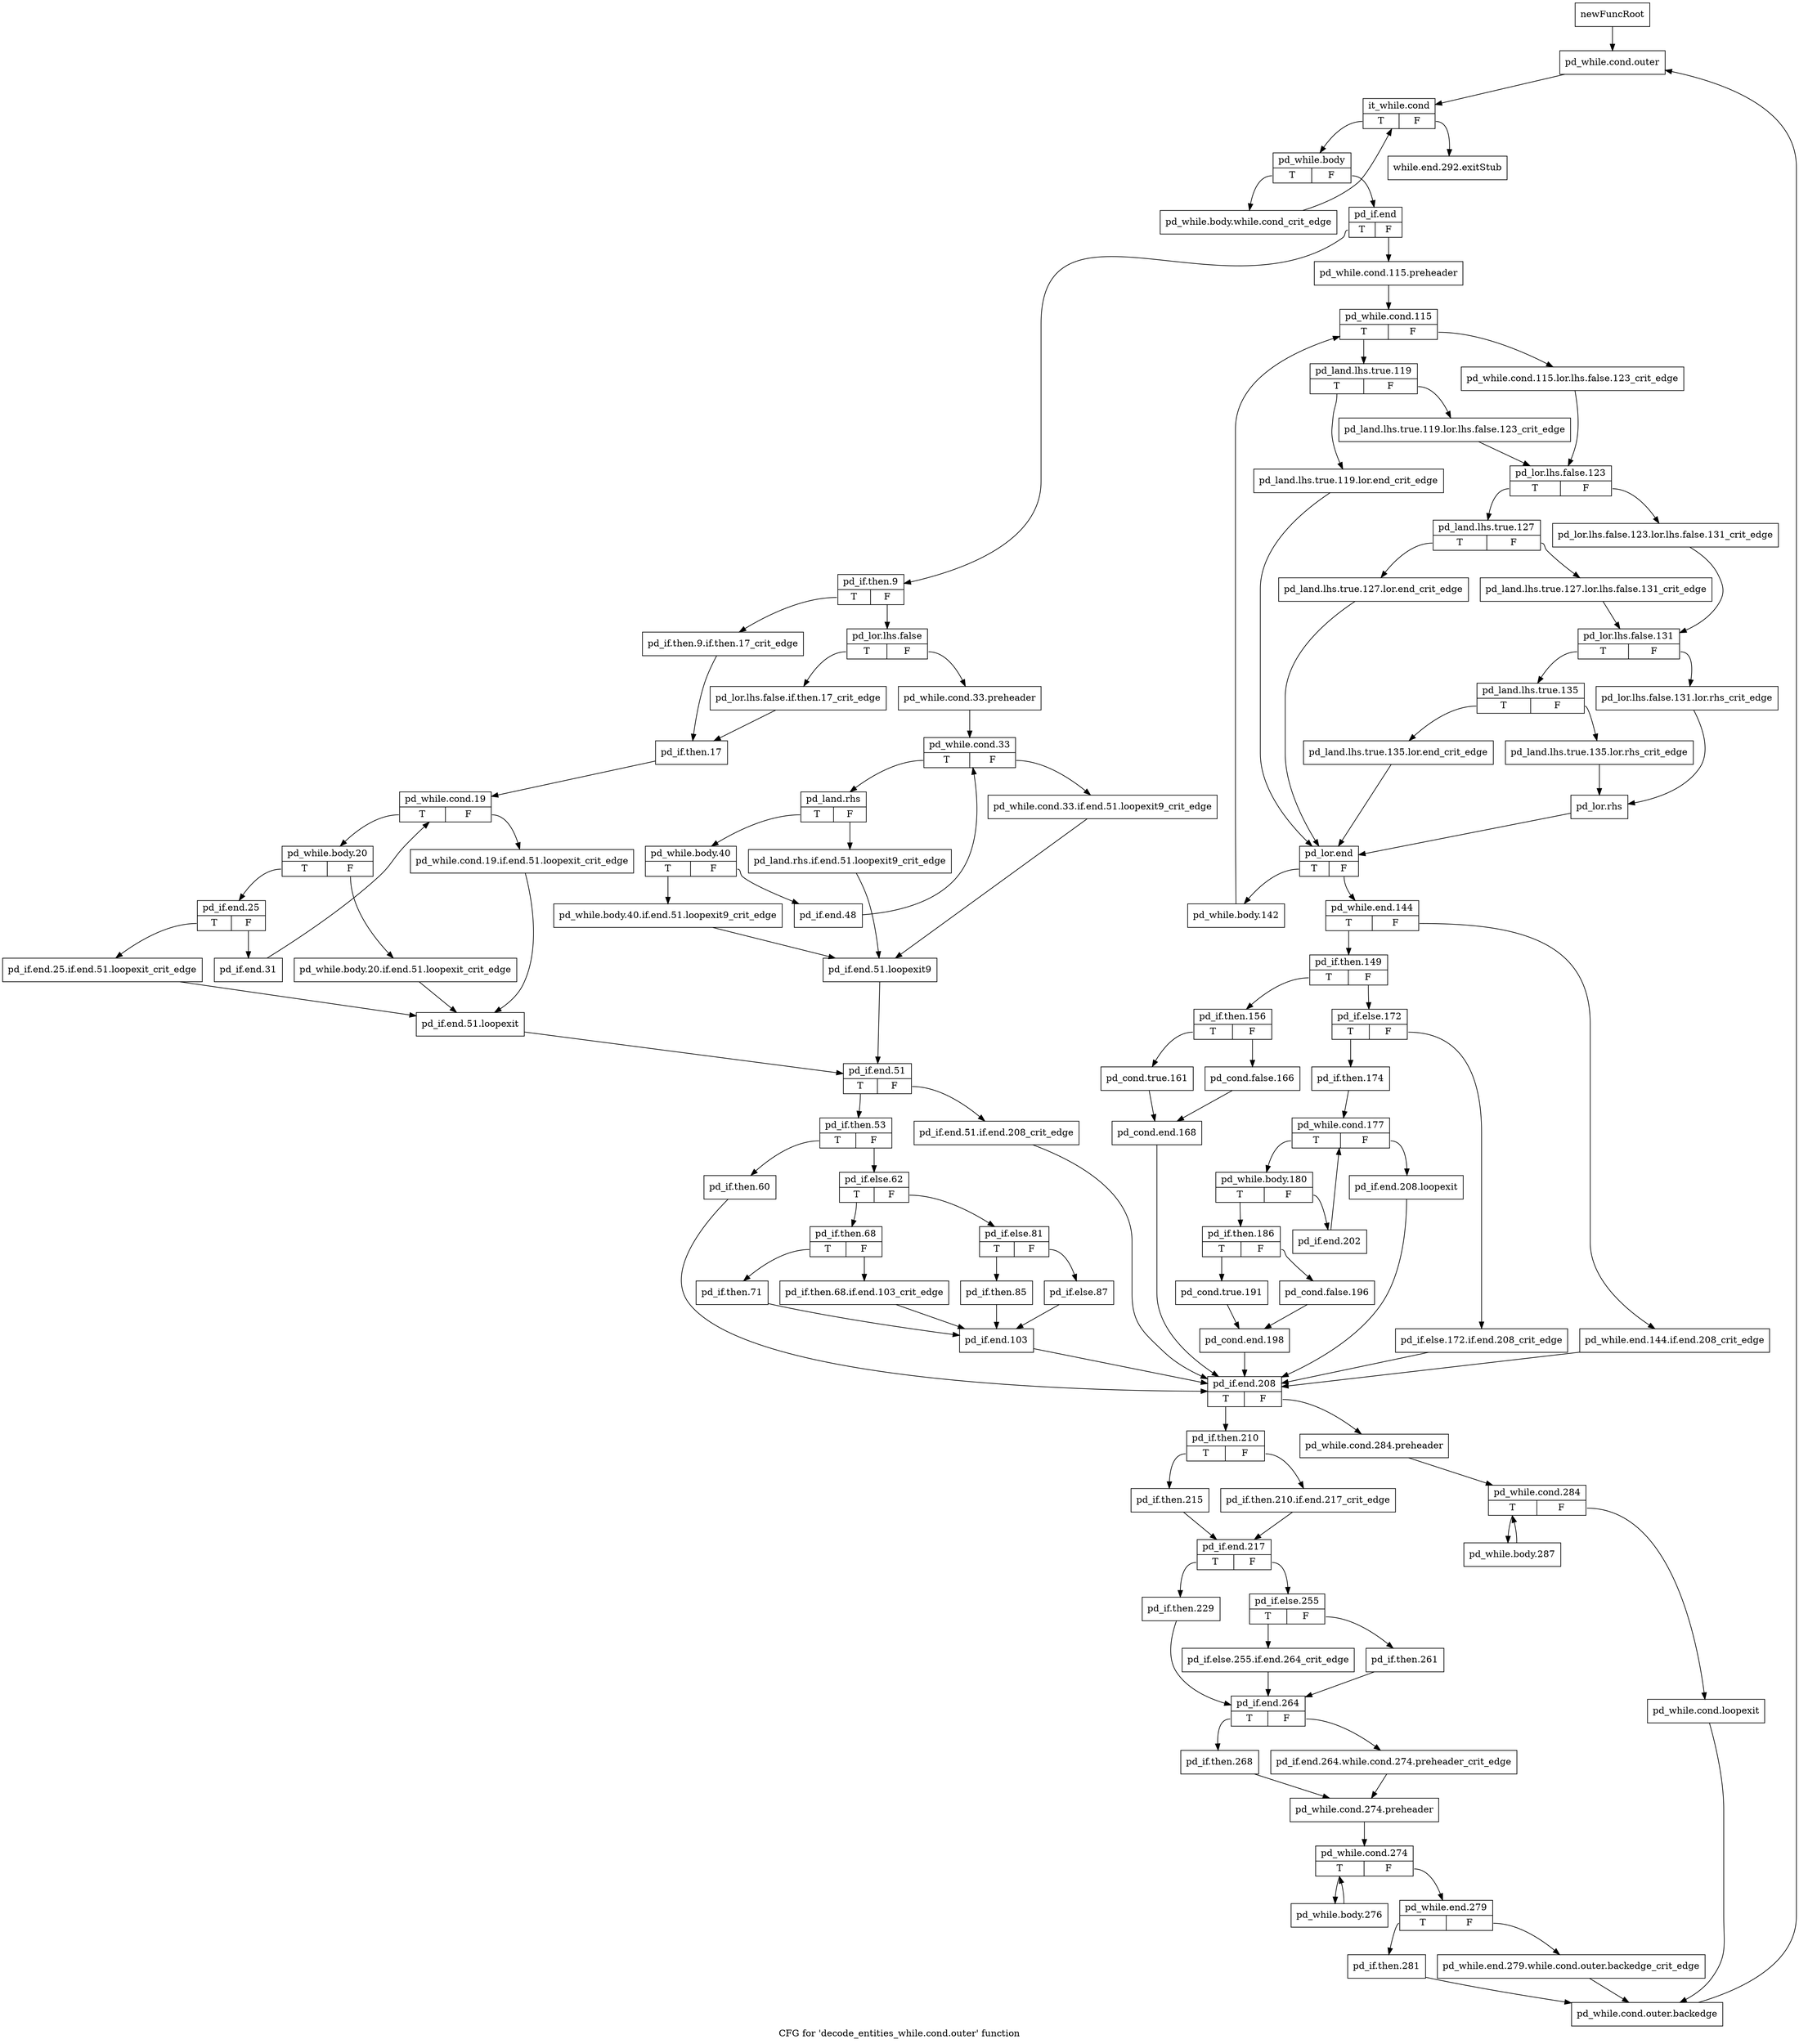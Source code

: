 digraph "CFG for 'decode_entities_while.cond.outer' function" {
	label="CFG for 'decode_entities_while.cond.outer' function";

	Node0x5946d80 [shape=record,label="{newFuncRoot}"];
	Node0x5946d80 -> Node0x5946e20;
	Node0x5946dd0 [shape=record,label="{while.end.292.exitStub}"];
	Node0x5946e20 [shape=record,label="{pd_while.cond.outer}"];
	Node0x5946e20 -> Node0x5946e70;
	Node0x5946e70 [shape=record,label="{it_while.cond|{<s0>T|<s1>F}}"];
	Node0x5946e70:s0 -> Node0x5946ec0;
	Node0x5946e70:s1 -> Node0x5946dd0;
	Node0x5946ec0 [shape=record,label="{pd_while.body|{<s0>T|<s1>F}}"];
	Node0x5946ec0:s0 -> Node0x5948cc0;
	Node0x5946ec0:s1 -> Node0x5946f10;
	Node0x5946f10 [shape=record,label="{pd_if.end|{<s0>T|<s1>F}}"];
	Node0x5946f10:s0 -> Node0x5947af0;
	Node0x5946f10:s1 -> Node0x5946f60;
	Node0x5946f60 [shape=record,label="{pd_while.cond.115.preheader}"];
	Node0x5946f60 -> Node0x5946fb0;
	Node0x5946fb0 [shape=record,label="{pd_while.cond.115|{<s0>T|<s1>F}}"];
	Node0x5946fb0:s0 -> Node0x5947050;
	Node0x5946fb0:s1 -> Node0x5947000;
	Node0x5947000 [shape=record,label="{pd_while.cond.115.lor.lhs.false.123_crit_edge}"];
	Node0x5947000 -> Node0x59470f0;
	Node0x5947050 [shape=record,label="{pd_land.lhs.true.119|{<s0>T|<s1>F}}"];
	Node0x5947050:s0 -> Node0x5947460;
	Node0x5947050:s1 -> Node0x59470a0;
	Node0x59470a0 [shape=record,label="{pd_land.lhs.true.119.lor.lhs.false.123_crit_edge}"];
	Node0x59470a0 -> Node0x59470f0;
	Node0x59470f0 [shape=record,label="{pd_lor.lhs.false.123|{<s0>T|<s1>F}}"];
	Node0x59470f0:s0 -> Node0x5947190;
	Node0x59470f0:s1 -> Node0x5947140;
	Node0x5947140 [shape=record,label="{pd_lor.lhs.false.123.lor.lhs.false.131_crit_edge}"];
	Node0x5947140 -> Node0x5947230;
	Node0x5947190 [shape=record,label="{pd_land.lhs.true.127|{<s0>T|<s1>F}}"];
	Node0x5947190:s0 -> Node0x5947410;
	Node0x5947190:s1 -> Node0x59471e0;
	Node0x59471e0 [shape=record,label="{pd_land.lhs.true.127.lor.lhs.false.131_crit_edge}"];
	Node0x59471e0 -> Node0x5947230;
	Node0x5947230 [shape=record,label="{pd_lor.lhs.false.131|{<s0>T|<s1>F}}"];
	Node0x5947230:s0 -> Node0x59472d0;
	Node0x5947230:s1 -> Node0x5947280;
	Node0x5947280 [shape=record,label="{pd_lor.lhs.false.131.lor.rhs_crit_edge}"];
	Node0x5947280 -> Node0x5947370;
	Node0x59472d0 [shape=record,label="{pd_land.lhs.true.135|{<s0>T|<s1>F}}"];
	Node0x59472d0:s0 -> Node0x59473c0;
	Node0x59472d0:s1 -> Node0x5947320;
	Node0x5947320 [shape=record,label="{pd_land.lhs.true.135.lor.rhs_crit_edge}"];
	Node0x5947320 -> Node0x5947370;
	Node0x5947370 [shape=record,label="{pd_lor.rhs}"];
	Node0x5947370 -> Node0x59474b0;
	Node0x59473c0 [shape=record,label="{pd_land.lhs.true.135.lor.end_crit_edge}"];
	Node0x59473c0 -> Node0x59474b0;
	Node0x5947410 [shape=record,label="{pd_land.lhs.true.127.lor.end_crit_edge}"];
	Node0x5947410 -> Node0x59474b0;
	Node0x5947460 [shape=record,label="{pd_land.lhs.true.119.lor.end_crit_edge}"];
	Node0x5947460 -> Node0x59474b0;
	Node0x59474b0 [shape=record,label="{pd_lor.end|{<s0>T|<s1>F}}"];
	Node0x59474b0:s0 -> Node0x5947aa0;
	Node0x59474b0:s1 -> Node0x5947500;
	Node0x5947500 [shape=record,label="{pd_while.end.144|{<s0>T|<s1>F}}"];
	Node0x5947500:s0 -> Node0x59475a0;
	Node0x5947500:s1 -> Node0x5947550;
	Node0x5947550 [shape=record,label="{pd_while.end.144.if.end.208_crit_edge}"];
	Node0x5947550 -> Node0x5948590;
	Node0x59475a0 [shape=record,label="{pd_if.then.149|{<s0>T|<s1>F}}"];
	Node0x59475a0:s0 -> Node0x5947960;
	Node0x59475a0:s1 -> Node0x59475f0;
	Node0x59475f0 [shape=record,label="{pd_if.else.172|{<s0>T|<s1>F}}"];
	Node0x59475f0:s0 -> Node0x5947690;
	Node0x59475f0:s1 -> Node0x5947640;
	Node0x5947640 [shape=record,label="{pd_if.else.172.if.end.208_crit_edge}"];
	Node0x5947640 -> Node0x5948590;
	Node0x5947690 [shape=record,label="{pd_if.then.174}"];
	Node0x5947690 -> Node0x59476e0;
	Node0x59476e0 [shape=record,label="{pd_while.cond.177|{<s0>T|<s1>F}}"];
	Node0x59476e0:s0 -> Node0x5947780;
	Node0x59476e0:s1 -> Node0x5947730;
	Node0x5947730 [shape=record,label="{pd_if.end.208.loopexit}"];
	Node0x5947730 -> Node0x5948590;
	Node0x5947780 [shape=record,label="{pd_while.body.180|{<s0>T|<s1>F}}"];
	Node0x5947780:s0 -> Node0x5947820;
	Node0x5947780:s1 -> Node0x59477d0;
	Node0x59477d0 [shape=record,label="{pd_if.end.202}"];
	Node0x59477d0 -> Node0x59476e0;
	Node0x5947820 [shape=record,label="{pd_if.then.186|{<s0>T|<s1>F}}"];
	Node0x5947820:s0 -> Node0x59478c0;
	Node0x5947820:s1 -> Node0x5947870;
	Node0x5947870 [shape=record,label="{pd_cond.false.196}"];
	Node0x5947870 -> Node0x5947910;
	Node0x59478c0 [shape=record,label="{pd_cond.true.191}"];
	Node0x59478c0 -> Node0x5947910;
	Node0x5947910 [shape=record,label="{pd_cond.end.198}"];
	Node0x5947910 -> Node0x5948590;
	Node0x5947960 [shape=record,label="{pd_if.then.156|{<s0>T|<s1>F}}"];
	Node0x5947960:s0 -> Node0x5947a00;
	Node0x5947960:s1 -> Node0x59479b0;
	Node0x59479b0 [shape=record,label="{pd_cond.false.166}"];
	Node0x59479b0 -> Node0x5947a50;
	Node0x5947a00 [shape=record,label="{pd_cond.true.161}"];
	Node0x5947a00 -> Node0x5947a50;
	Node0x5947a50 [shape=record,label="{pd_cond.end.168}"];
	Node0x5947a50 -> Node0x5948590;
	Node0x5947aa0 [shape=record,label="{pd_while.body.142}"];
	Node0x5947aa0 -> Node0x5946fb0;
	Node0x5947af0 [shape=record,label="{pd_if.then.9|{<s0>T|<s1>F}}"];
	Node0x5947af0:s0 -> Node0x5947eb0;
	Node0x5947af0:s1 -> Node0x5947b40;
	Node0x5947b40 [shape=record,label="{pd_lor.lhs.false|{<s0>T|<s1>F}}"];
	Node0x5947b40:s0 -> Node0x5947e60;
	Node0x5947b40:s1 -> Node0x5947b90;
	Node0x5947b90 [shape=record,label="{pd_while.cond.33.preheader}"];
	Node0x5947b90 -> Node0x5947be0;
	Node0x5947be0 [shape=record,label="{pd_while.cond.33|{<s0>T|<s1>F}}"];
	Node0x5947be0:s0 -> Node0x5947c80;
	Node0x5947be0:s1 -> Node0x5947c30;
	Node0x5947c30 [shape=record,label="{pd_while.cond.33.if.end.51.loopexit9_crit_edge}"];
	Node0x5947c30 -> Node0x5947e10;
	Node0x5947c80 [shape=record,label="{pd_land.rhs|{<s0>T|<s1>F}}"];
	Node0x5947c80:s0 -> Node0x5947d20;
	Node0x5947c80:s1 -> Node0x5947cd0;
	Node0x5947cd0 [shape=record,label="{pd_land.rhs.if.end.51.loopexit9_crit_edge}"];
	Node0x5947cd0 -> Node0x5947e10;
	Node0x5947d20 [shape=record,label="{pd_while.body.40|{<s0>T|<s1>F}}"];
	Node0x5947d20:s0 -> Node0x5947dc0;
	Node0x5947d20:s1 -> Node0x5947d70;
	Node0x5947d70 [shape=record,label="{pd_if.end.48}"];
	Node0x5947d70 -> Node0x5947be0;
	Node0x5947dc0 [shape=record,label="{pd_while.body.40.if.end.51.loopexit9_crit_edge}"];
	Node0x5947dc0 -> Node0x5947e10;
	Node0x5947e10 [shape=record,label="{pd_if.end.51.loopexit9}"];
	Node0x5947e10 -> Node0x59481d0;
	Node0x5947e60 [shape=record,label="{pd_lor.lhs.false.if.then.17_crit_edge}"];
	Node0x5947e60 -> Node0x5947f00;
	Node0x5947eb0 [shape=record,label="{pd_if.then.9.if.then.17_crit_edge}"];
	Node0x5947eb0 -> Node0x5947f00;
	Node0x5947f00 [shape=record,label="{pd_if.then.17}"];
	Node0x5947f00 -> Node0x5947f50;
	Node0x5947f50 [shape=record,label="{pd_while.cond.19|{<s0>T|<s1>F}}"];
	Node0x5947f50:s0 -> Node0x5947ff0;
	Node0x5947f50:s1 -> Node0x5947fa0;
	Node0x5947fa0 [shape=record,label="{pd_while.cond.19.if.end.51.loopexit_crit_edge}"];
	Node0x5947fa0 -> Node0x5948180;
	Node0x5947ff0 [shape=record,label="{pd_while.body.20|{<s0>T|<s1>F}}"];
	Node0x5947ff0:s0 -> Node0x5948090;
	Node0x5947ff0:s1 -> Node0x5948040;
	Node0x5948040 [shape=record,label="{pd_while.body.20.if.end.51.loopexit_crit_edge}"];
	Node0x5948040 -> Node0x5948180;
	Node0x5948090 [shape=record,label="{pd_if.end.25|{<s0>T|<s1>F}}"];
	Node0x5948090:s0 -> Node0x5948130;
	Node0x5948090:s1 -> Node0x59480e0;
	Node0x59480e0 [shape=record,label="{pd_if.end.31}"];
	Node0x59480e0 -> Node0x5947f50;
	Node0x5948130 [shape=record,label="{pd_if.end.25.if.end.51.loopexit_crit_edge}"];
	Node0x5948130 -> Node0x5948180;
	Node0x5948180 [shape=record,label="{pd_if.end.51.loopexit}"];
	Node0x5948180 -> Node0x59481d0;
	Node0x59481d0 [shape=record,label="{pd_if.end.51|{<s0>T|<s1>F}}"];
	Node0x59481d0:s0 -> Node0x5948270;
	Node0x59481d0:s1 -> Node0x5948220;
	Node0x5948220 [shape=record,label="{pd_if.end.51.if.end.208_crit_edge}"];
	Node0x5948220 -> Node0x5948590;
	Node0x5948270 [shape=record,label="{pd_if.then.53|{<s0>T|<s1>F}}"];
	Node0x5948270:s0 -> Node0x5948540;
	Node0x5948270:s1 -> Node0x59482c0;
	Node0x59482c0 [shape=record,label="{pd_if.else.62|{<s0>T|<s1>F}}"];
	Node0x59482c0:s0 -> Node0x5948400;
	Node0x59482c0:s1 -> Node0x5948310;
	Node0x5948310 [shape=record,label="{pd_if.else.81|{<s0>T|<s1>F}}"];
	Node0x5948310:s0 -> Node0x59483b0;
	Node0x5948310:s1 -> Node0x5948360;
	Node0x5948360 [shape=record,label="{pd_if.else.87}"];
	Node0x5948360 -> Node0x59484f0;
	Node0x59483b0 [shape=record,label="{pd_if.then.85}"];
	Node0x59483b0 -> Node0x59484f0;
	Node0x5948400 [shape=record,label="{pd_if.then.68|{<s0>T|<s1>F}}"];
	Node0x5948400:s0 -> Node0x59484a0;
	Node0x5948400:s1 -> Node0x5948450;
	Node0x5948450 [shape=record,label="{pd_if.then.68.if.end.103_crit_edge}"];
	Node0x5948450 -> Node0x59484f0;
	Node0x59484a0 [shape=record,label="{pd_if.then.71}"];
	Node0x59484a0 -> Node0x59484f0;
	Node0x59484f0 [shape=record,label="{pd_if.end.103}"];
	Node0x59484f0 -> Node0x5948590;
	Node0x5948540 [shape=record,label="{pd_if.then.60}"];
	Node0x5948540 -> Node0x5948590;
	Node0x5948590 [shape=record,label="{pd_if.end.208|{<s0>T|<s1>F}}"];
	Node0x5948590:s0 -> Node0x5948720;
	Node0x5948590:s1 -> Node0x59485e0;
	Node0x59485e0 [shape=record,label="{pd_while.cond.284.preheader}"];
	Node0x59485e0 -> Node0x5948630;
	Node0x5948630 [shape=record,label="{pd_while.cond.284|{<s0>T|<s1>F}}"];
	Node0x5948630:s0 -> Node0x59486d0;
	Node0x5948630:s1 -> Node0x5948680;
	Node0x5948680 [shape=record,label="{pd_while.cond.loopexit}"];
	Node0x5948680 -> Node0x5948c20;
	Node0x59486d0 [shape=record,label="{pd_while.body.287}"];
	Node0x59486d0 -> Node0x5948630;
	Node0x5948720 [shape=record,label="{pd_if.then.210|{<s0>T|<s1>F}}"];
	Node0x5948720:s0 -> Node0x59487c0;
	Node0x5948720:s1 -> Node0x5948770;
	Node0x5948770 [shape=record,label="{pd_if.then.210.if.end.217_crit_edge}"];
	Node0x5948770 -> Node0x5948810;
	Node0x59487c0 [shape=record,label="{pd_if.then.215}"];
	Node0x59487c0 -> Node0x5948810;
	Node0x5948810 [shape=record,label="{pd_if.end.217|{<s0>T|<s1>F}}"];
	Node0x5948810:s0 -> Node0x5948950;
	Node0x5948810:s1 -> Node0x5948860;
	Node0x5948860 [shape=record,label="{pd_if.else.255|{<s0>T|<s1>F}}"];
	Node0x5948860:s0 -> Node0x5948900;
	Node0x5948860:s1 -> Node0x59488b0;
	Node0x59488b0 [shape=record,label="{pd_if.then.261}"];
	Node0x59488b0 -> Node0x59489a0;
	Node0x5948900 [shape=record,label="{pd_if.else.255.if.end.264_crit_edge}"];
	Node0x5948900 -> Node0x59489a0;
	Node0x5948950 [shape=record,label="{pd_if.then.229}"];
	Node0x5948950 -> Node0x59489a0;
	Node0x59489a0 [shape=record,label="{pd_if.end.264|{<s0>T|<s1>F}}"];
	Node0x59489a0:s0 -> Node0x5948a40;
	Node0x59489a0:s1 -> Node0x59489f0;
	Node0x59489f0 [shape=record,label="{pd_if.end.264.while.cond.274.preheader_crit_edge}"];
	Node0x59489f0 -> Node0x5948a90;
	Node0x5948a40 [shape=record,label="{pd_if.then.268}"];
	Node0x5948a40 -> Node0x5948a90;
	Node0x5948a90 [shape=record,label="{pd_while.cond.274.preheader}"];
	Node0x5948a90 -> Node0x5948ae0;
	Node0x5948ae0 [shape=record,label="{pd_while.cond.274|{<s0>T|<s1>F}}"];
	Node0x5948ae0:s0 -> Node0x5948c70;
	Node0x5948ae0:s1 -> Node0x5948b30;
	Node0x5948b30 [shape=record,label="{pd_while.end.279|{<s0>T|<s1>F}}"];
	Node0x5948b30:s0 -> Node0x5948bd0;
	Node0x5948b30:s1 -> Node0x5948b80;
	Node0x5948b80 [shape=record,label="{pd_while.end.279.while.cond.outer.backedge_crit_edge}"];
	Node0x5948b80 -> Node0x5948c20;
	Node0x5948bd0 [shape=record,label="{pd_if.then.281}"];
	Node0x5948bd0 -> Node0x5948c20;
	Node0x5948c20 [shape=record,label="{pd_while.cond.outer.backedge}"];
	Node0x5948c20 -> Node0x5946e20;
	Node0x5948c70 [shape=record,label="{pd_while.body.276}"];
	Node0x5948c70 -> Node0x5948ae0;
	Node0x5948cc0 [shape=record,label="{pd_while.body.while.cond_crit_edge}"];
	Node0x5948cc0 -> Node0x5946e70;
}
